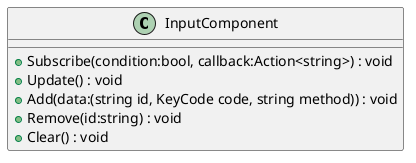 @startuml
class InputComponent {
    + Subscribe(condition:bool, callback:Action<string>) : void
    + Update() : void
    + Add(data:(string id, KeyCode code, string method)) : void
    + Remove(id:string) : void
    + Clear() : void
}
@enduml
